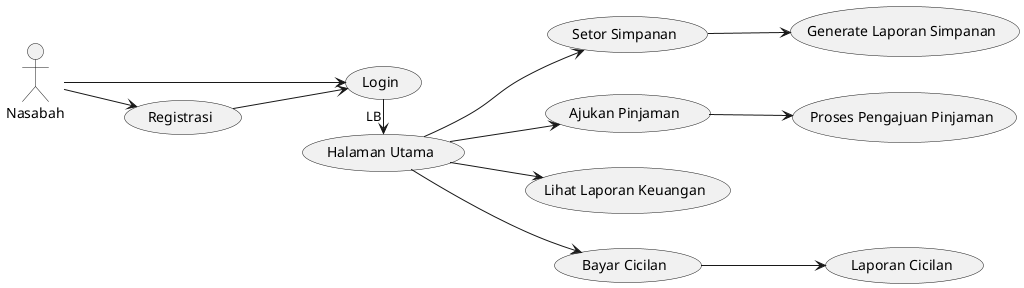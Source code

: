 @startuml
left to right direction

actor Nasabah

Nasabah --> (Registrasi)
Registrasi -->(Login)
Nasabah --> (Login)
Login "LB" -> (Halaman Utama)
(Halaman Utama) --> (Setor Simpanan)
(Halaman Utama) --> (Ajukan Pinjaman)
(Halaman Utama)--> (Lihat Laporan Keuangan)
(Halaman Utama)--> (Bayar Cicilan)

(Setor Simpanan) --> (Generate Laporan Simpanan)
(Ajukan Pinjaman) --> (Proses Pengajuan Pinjaman)
(Bayar Cicilan) --> (Laporan Cicilan)

@enduml
